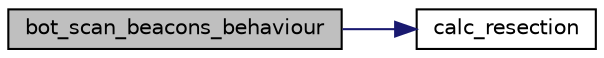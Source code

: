 digraph G
{
  edge [fontname="Helvetica",fontsize="10",labelfontname="Helvetica",labelfontsize="10"];
  node [fontname="Helvetica",fontsize="10",shape=record];
  rankdir="LR";
  Node1 [label="bot_scan_beacons_behaviour",height=0.2,width=0.4,color="black", fillcolor="grey75", style="filled" fontcolor="black"];
  Node1 -> Node2 [color="midnightblue",fontsize="10",style="solid",fontname="Helvetica"];
  Node2 [label="calc_resection",height=0.2,width=0.4,color="black", fillcolor="white", style="filled",URL="$math__utils_8c.html#a8b0e0e0cb5958042f543a326a68a0a40",tooltip="Berechnet den Standort via Rueckwaertseinschnitt nach Cassini, wenn drei angepeilte Positionen bekann..."];
}
